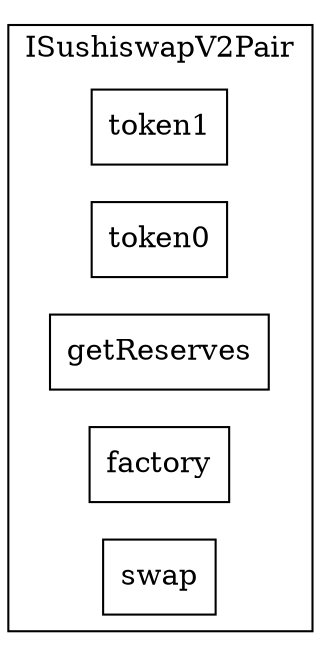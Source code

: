 strict digraph {
rankdir="LR"
node [shape=box]
subgraph cluster_37_ISushiswapV2Pair {
label = "ISushiswapV2Pair"
"37_token1" [label="token1"]
"37_token0" [label="token0"]
"37_getReserves" [label="getReserves"]
"37_factory" [label="factory"]
"37_swap" [label="swap"]
}subgraph cluster_solidity {
label = "[Solidity]"
}
}